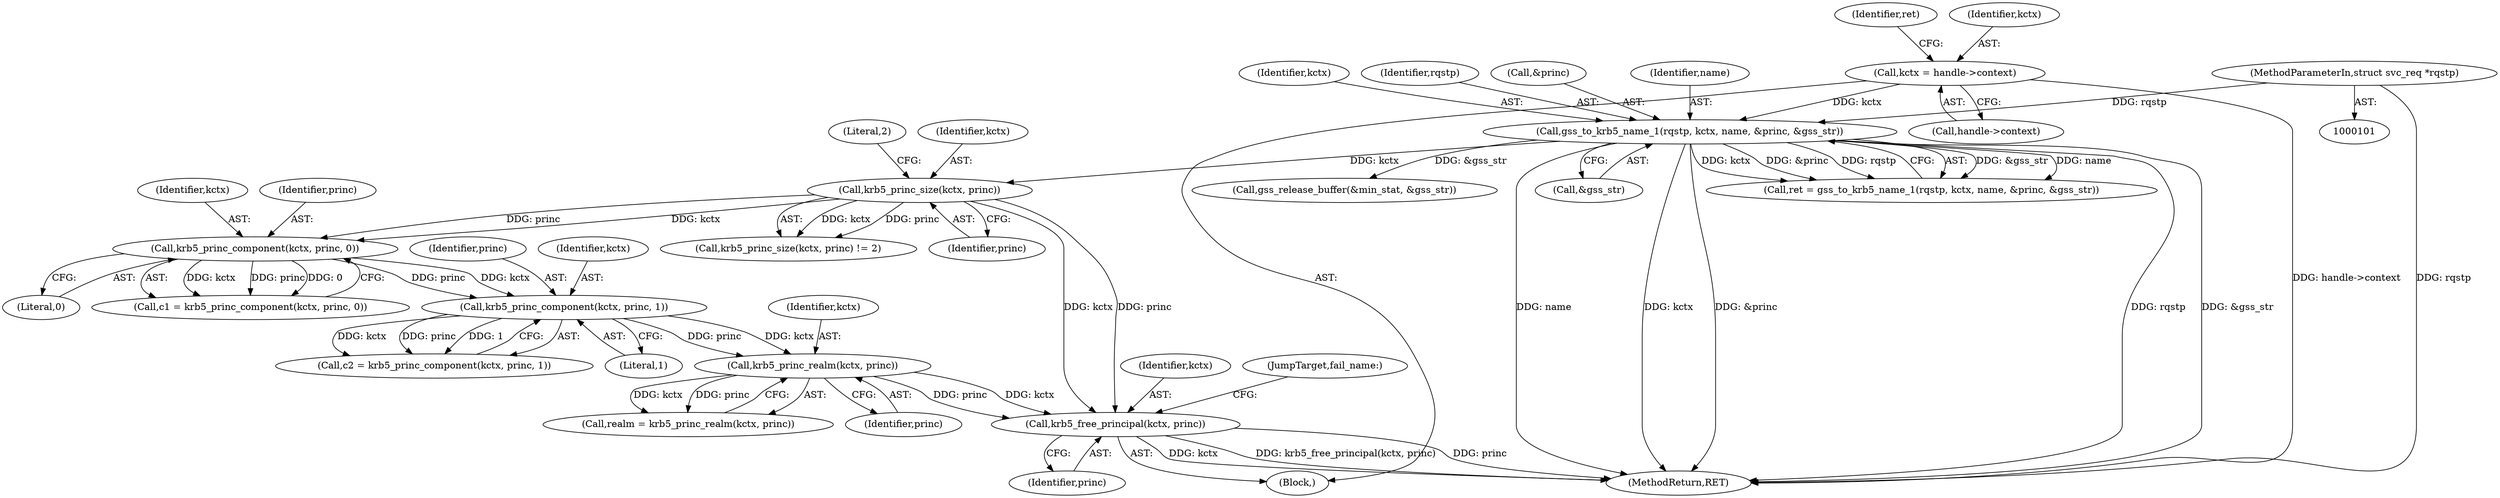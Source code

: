 digraph "0_krb5_6609658db0799053fbef0d7d0aa2f1fd68ef32d8@API" {
"1000294" [label="(Call,krb5_free_principal(kctx, princ))"];
"1000225" [label="(Call,krb5_princ_realm(kctx, princ))"];
"1000219" [label="(Call,krb5_princ_component(kctx, princ, 1))"];
"1000213" [label="(Call,krb5_princ_component(kctx, princ, 0))"];
"1000206" [label="(Call,krb5_princ_size(kctx, princ))"];
"1000181" [label="(Call,gss_to_krb5_name_1(rqstp, kctx, name, &princ, &gss_str))"];
"1000102" [label="(MethodParameterIn,struct svc_req *rqstp)"];
"1000174" [label="(Call,kctx = handle->context)"];
"1000226" [label="(Identifier,kctx)"];
"1000181" [label="(Call,gss_to_krb5_name_1(rqstp, kctx, name, &princ, &gss_str))"];
"1000214" [label="(Identifier,kctx)"];
"1000182" [label="(Identifier,rqstp)"];
"1000185" [label="(Call,&princ)"];
"1000305" [label="(MethodReturn,RET)"];
"1000187" [label="(Call,&gss_str)"];
"1000221" [label="(Identifier,princ)"];
"1000209" [label="(Literal,2)"];
"1000217" [label="(Call,c2 = krb5_princ_component(kctx, princ, 1))"];
"1000220" [label="(Identifier,kctx)"];
"1000295" [label="(Identifier,kctx)"];
"1000206" [label="(Call,krb5_princ_size(kctx, princ))"];
"1000176" [label="(Call,handle->context)"];
"1000174" [label="(Call,kctx = handle->context)"];
"1000205" [label="(Call,krb5_princ_size(kctx, princ) != 2)"];
"1000180" [label="(Identifier,ret)"];
"1000184" [label="(Identifier,name)"];
"1000216" [label="(Literal,0)"];
"1000223" [label="(Call,realm = krb5_princ_realm(kctx, princ))"];
"1000296" [label="(Identifier,princ)"];
"1000175" [label="(Identifier,kctx)"];
"1000207" [label="(Identifier,kctx)"];
"1000222" [label="(Literal,1)"];
"1000211" [label="(Call,c1 = krb5_princ_component(kctx, princ, 0))"];
"1000179" [label="(Call,ret = gss_to_krb5_name_1(rqstp, kctx, name, &princ, &gss_str))"];
"1000102" [label="(MethodParameterIn,struct svc_req *rqstp)"];
"1000103" [label="(Block,)"];
"1000219" [label="(Call,krb5_princ_component(kctx, princ, 1))"];
"1000213" [label="(Call,krb5_princ_component(kctx, princ, 0))"];
"1000225" [label="(Call,krb5_princ_realm(kctx, princ))"];
"1000183" [label="(Identifier,kctx)"];
"1000208" [label="(Identifier,princ)"];
"1000294" [label="(Call,krb5_free_principal(kctx, princ))"];
"1000227" [label="(Identifier,princ)"];
"1000289" [label="(Call,gss_release_buffer(&min_stat, &gss_str))"];
"1000297" [label="(JumpTarget,fail_name:)"];
"1000215" [label="(Identifier,princ)"];
"1000294" -> "1000103"  [label="AST: "];
"1000294" -> "1000296"  [label="CFG: "];
"1000295" -> "1000294"  [label="AST: "];
"1000296" -> "1000294"  [label="AST: "];
"1000297" -> "1000294"  [label="CFG: "];
"1000294" -> "1000305"  [label="DDG: krb5_free_principal(kctx, princ)"];
"1000294" -> "1000305"  [label="DDG: princ"];
"1000294" -> "1000305"  [label="DDG: kctx"];
"1000225" -> "1000294"  [label="DDG: kctx"];
"1000225" -> "1000294"  [label="DDG: princ"];
"1000206" -> "1000294"  [label="DDG: kctx"];
"1000206" -> "1000294"  [label="DDG: princ"];
"1000225" -> "1000223"  [label="AST: "];
"1000225" -> "1000227"  [label="CFG: "];
"1000226" -> "1000225"  [label="AST: "];
"1000227" -> "1000225"  [label="AST: "];
"1000223" -> "1000225"  [label="CFG: "];
"1000225" -> "1000223"  [label="DDG: kctx"];
"1000225" -> "1000223"  [label="DDG: princ"];
"1000219" -> "1000225"  [label="DDG: kctx"];
"1000219" -> "1000225"  [label="DDG: princ"];
"1000219" -> "1000217"  [label="AST: "];
"1000219" -> "1000222"  [label="CFG: "];
"1000220" -> "1000219"  [label="AST: "];
"1000221" -> "1000219"  [label="AST: "];
"1000222" -> "1000219"  [label="AST: "];
"1000217" -> "1000219"  [label="CFG: "];
"1000219" -> "1000217"  [label="DDG: kctx"];
"1000219" -> "1000217"  [label="DDG: princ"];
"1000219" -> "1000217"  [label="DDG: 1"];
"1000213" -> "1000219"  [label="DDG: kctx"];
"1000213" -> "1000219"  [label="DDG: princ"];
"1000213" -> "1000211"  [label="AST: "];
"1000213" -> "1000216"  [label="CFG: "];
"1000214" -> "1000213"  [label="AST: "];
"1000215" -> "1000213"  [label="AST: "];
"1000216" -> "1000213"  [label="AST: "];
"1000211" -> "1000213"  [label="CFG: "];
"1000213" -> "1000211"  [label="DDG: kctx"];
"1000213" -> "1000211"  [label="DDG: princ"];
"1000213" -> "1000211"  [label="DDG: 0"];
"1000206" -> "1000213"  [label="DDG: kctx"];
"1000206" -> "1000213"  [label="DDG: princ"];
"1000206" -> "1000205"  [label="AST: "];
"1000206" -> "1000208"  [label="CFG: "];
"1000207" -> "1000206"  [label="AST: "];
"1000208" -> "1000206"  [label="AST: "];
"1000209" -> "1000206"  [label="CFG: "];
"1000206" -> "1000205"  [label="DDG: kctx"];
"1000206" -> "1000205"  [label="DDG: princ"];
"1000181" -> "1000206"  [label="DDG: kctx"];
"1000181" -> "1000179"  [label="AST: "];
"1000181" -> "1000187"  [label="CFG: "];
"1000182" -> "1000181"  [label="AST: "];
"1000183" -> "1000181"  [label="AST: "];
"1000184" -> "1000181"  [label="AST: "];
"1000185" -> "1000181"  [label="AST: "];
"1000187" -> "1000181"  [label="AST: "];
"1000179" -> "1000181"  [label="CFG: "];
"1000181" -> "1000305"  [label="DDG: &princ"];
"1000181" -> "1000305"  [label="DDG: rqstp"];
"1000181" -> "1000305"  [label="DDG: &gss_str"];
"1000181" -> "1000305"  [label="DDG: name"];
"1000181" -> "1000305"  [label="DDG: kctx"];
"1000181" -> "1000179"  [label="DDG: &gss_str"];
"1000181" -> "1000179"  [label="DDG: name"];
"1000181" -> "1000179"  [label="DDG: kctx"];
"1000181" -> "1000179"  [label="DDG: &princ"];
"1000181" -> "1000179"  [label="DDG: rqstp"];
"1000102" -> "1000181"  [label="DDG: rqstp"];
"1000174" -> "1000181"  [label="DDG: kctx"];
"1000181" -> "1000289"  [label="DDG: &gss_str"];
"1000102" -> "1000101"  [label="AST: "];
"1000102" -> "1000305"  [label="DDG: rqstp"];
"1000174" -> "1000103"  [label="AST: "];
"1000174" -> "1000176"  [label="CFG: "];
"1000175" -> "1000174"  [label="AST: "];
"1000176" -> "1000174"  [label="AST: "];
"1000180" -> "1000174"  [label="CFG: "];
"1000174" -> "1000305"  [label="DDG: handle->context"];
}
